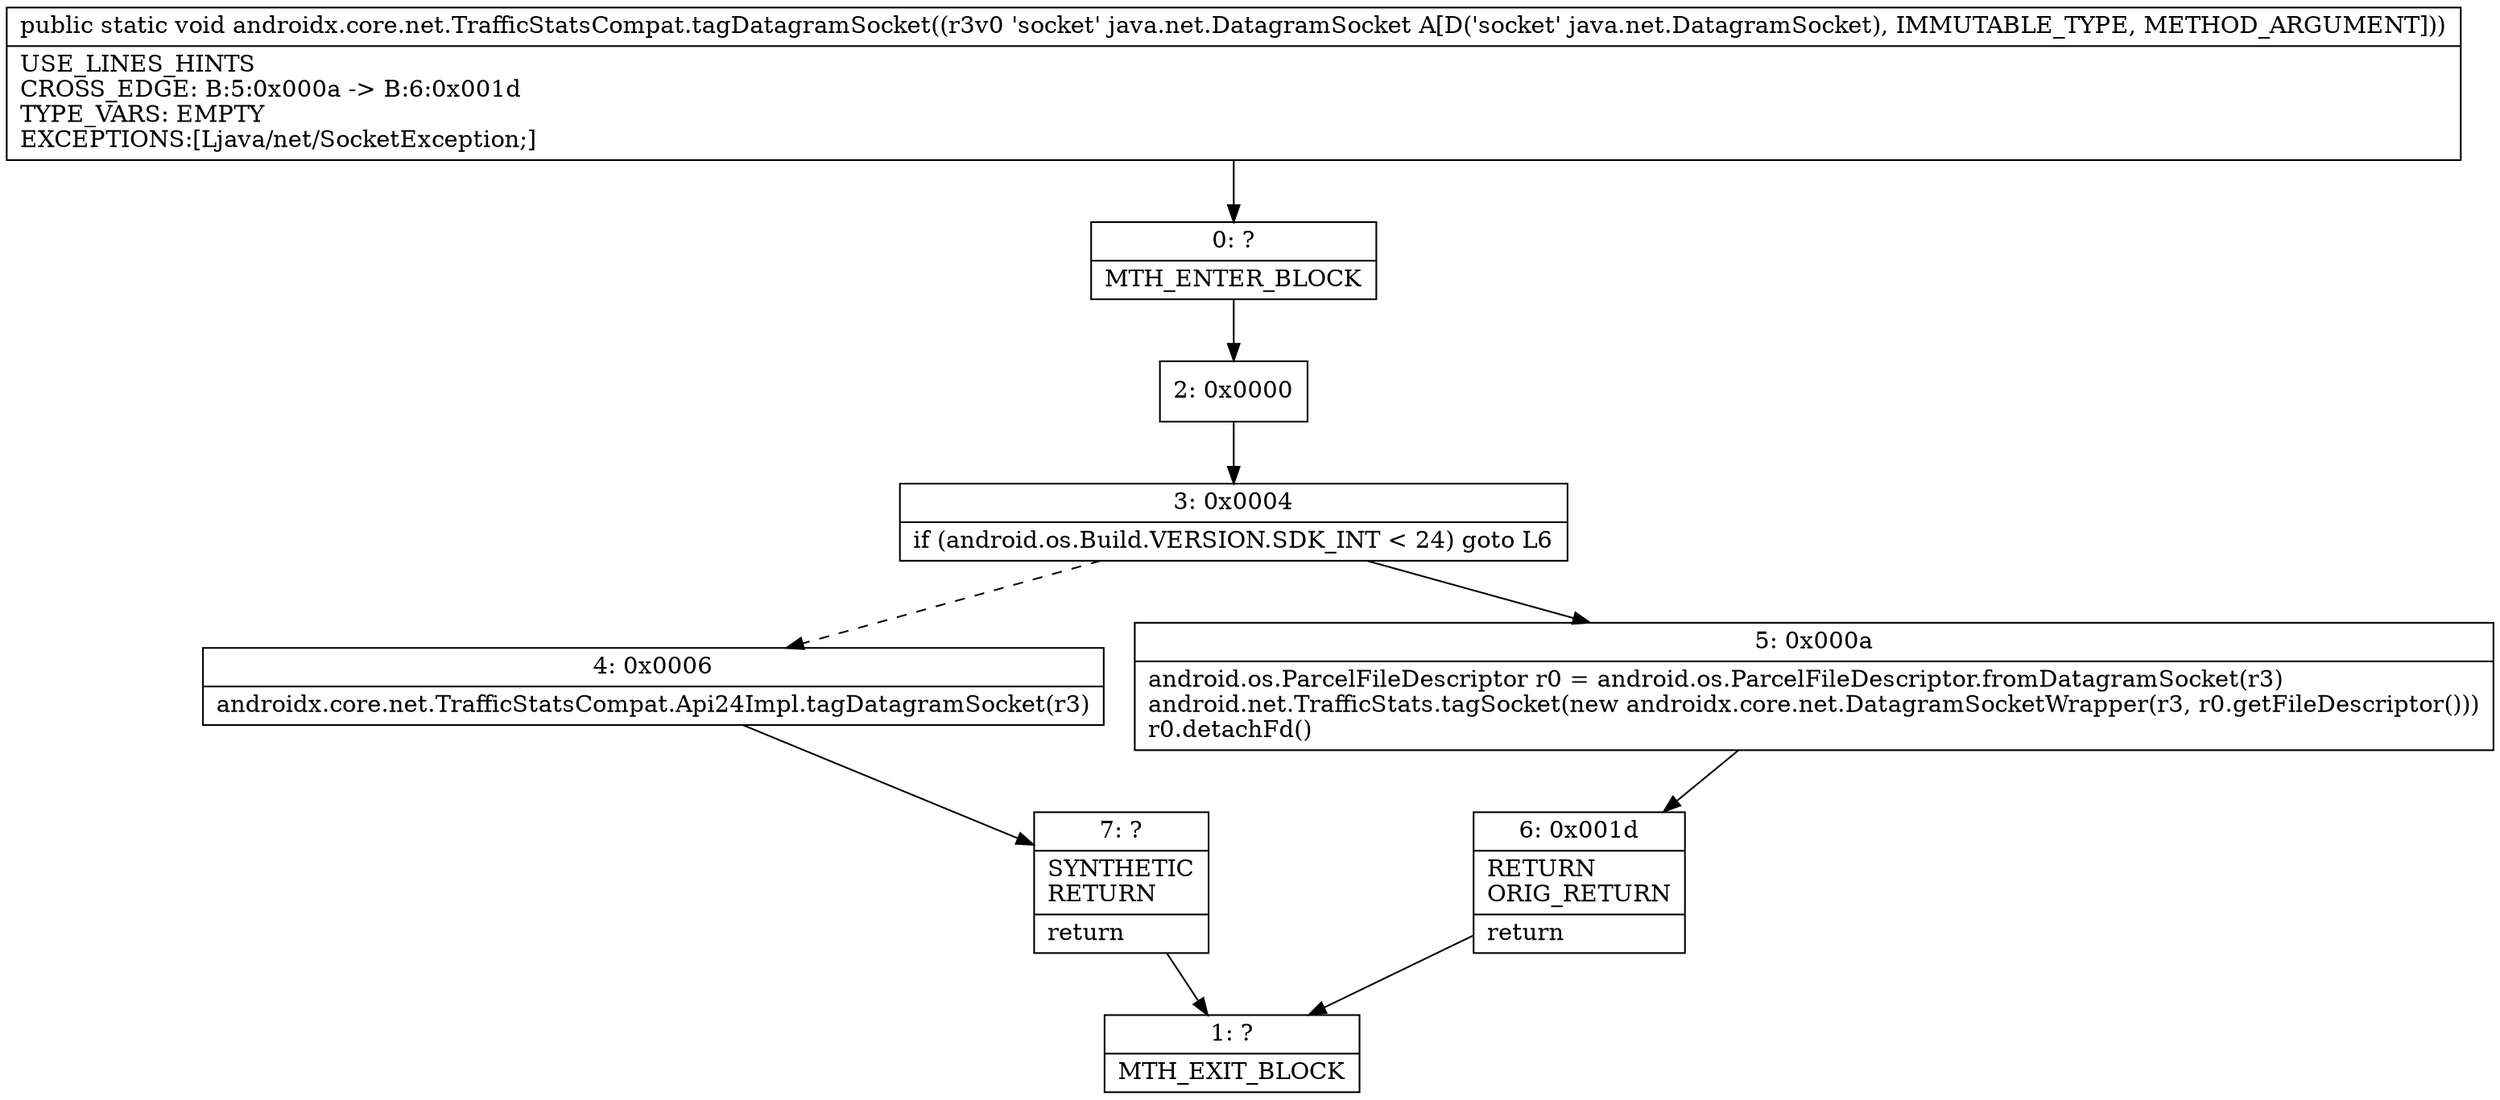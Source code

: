 digraph "CFG forandroidx.core.net.TrafficStatsCompat.tagDatagramSocket(Ljava\/net\/DatagramSocket;)V" {
Node_0 [shape=record,label="{0\:\ ?|MTH_ENTER_BLOCK\l}"];
Node_2 [shape=record,label="{2\:\ 0x0000}"];
Node_3 [shape=record,label="{3\:\ 0x0004|if (android.os.Build.VERSION.SDK_INT \< 24) goto L6\l}"];
Node_4 [shape=record,label="{4\:\ 0x0006|androidx.core.net.TrafficStatsCompat.Api24Impl.tagDatagramSocket(r3)\l}"];
Node_7 [shape=record,label="{7\:\ ?|SYNTHETIC\lRETURN\l|return\l}"];
Node_1 [shape=record,label="{1\:\ ?|MTH_EXIT_BLOCK\l}"];
Node_5 [shape=record,label="{5\:\ 0x000a|android.os.ParcelFileDescriptor r0 = android.os.ParcelFileDescriptor.fromDatagramSocket(r3)\landroid.net.TrafficStats.tagSocket(new androidx.core.net.DatagramSocketWrapper(r3, r0.getFileDescriptor()))\lr0.detachFd()\l}"];
Node_6 [shape=record,label="{6\:\ 0x001d|RETURN\lORIG_RETURN\l|return\l}"];
MethodNode[shape=record,label="{public static void androidx.core.net.TrafficStatsCompat.tagDatagramSocket((r3v0 'socket' java.net.DatagramSocket A[D('socket' java.net.DatagramSocket), IMMUTABLE_TYPE, METHOD_ARGUMENT]))  | USE_LINES_HINTS\lCROSS_EDGE: B:5:0x000a \-\> B:6:0x001d\lTYPE_VARS: EMPTY\lEXCEPTIONS:[Ljava\/net\/SocketException;]\l}"];
MethodNode -> Node_0;Node_0 -> Node_2;
Node_2 -> Node_3;
Node_3 -> Node_4[style=dashed];
Node_3 -> Node_5;
Node_4 -> Node_7;
Node_7 -> Node_1;
Node_5 -> Node_6;
Node_6 -> Node_1;
}

